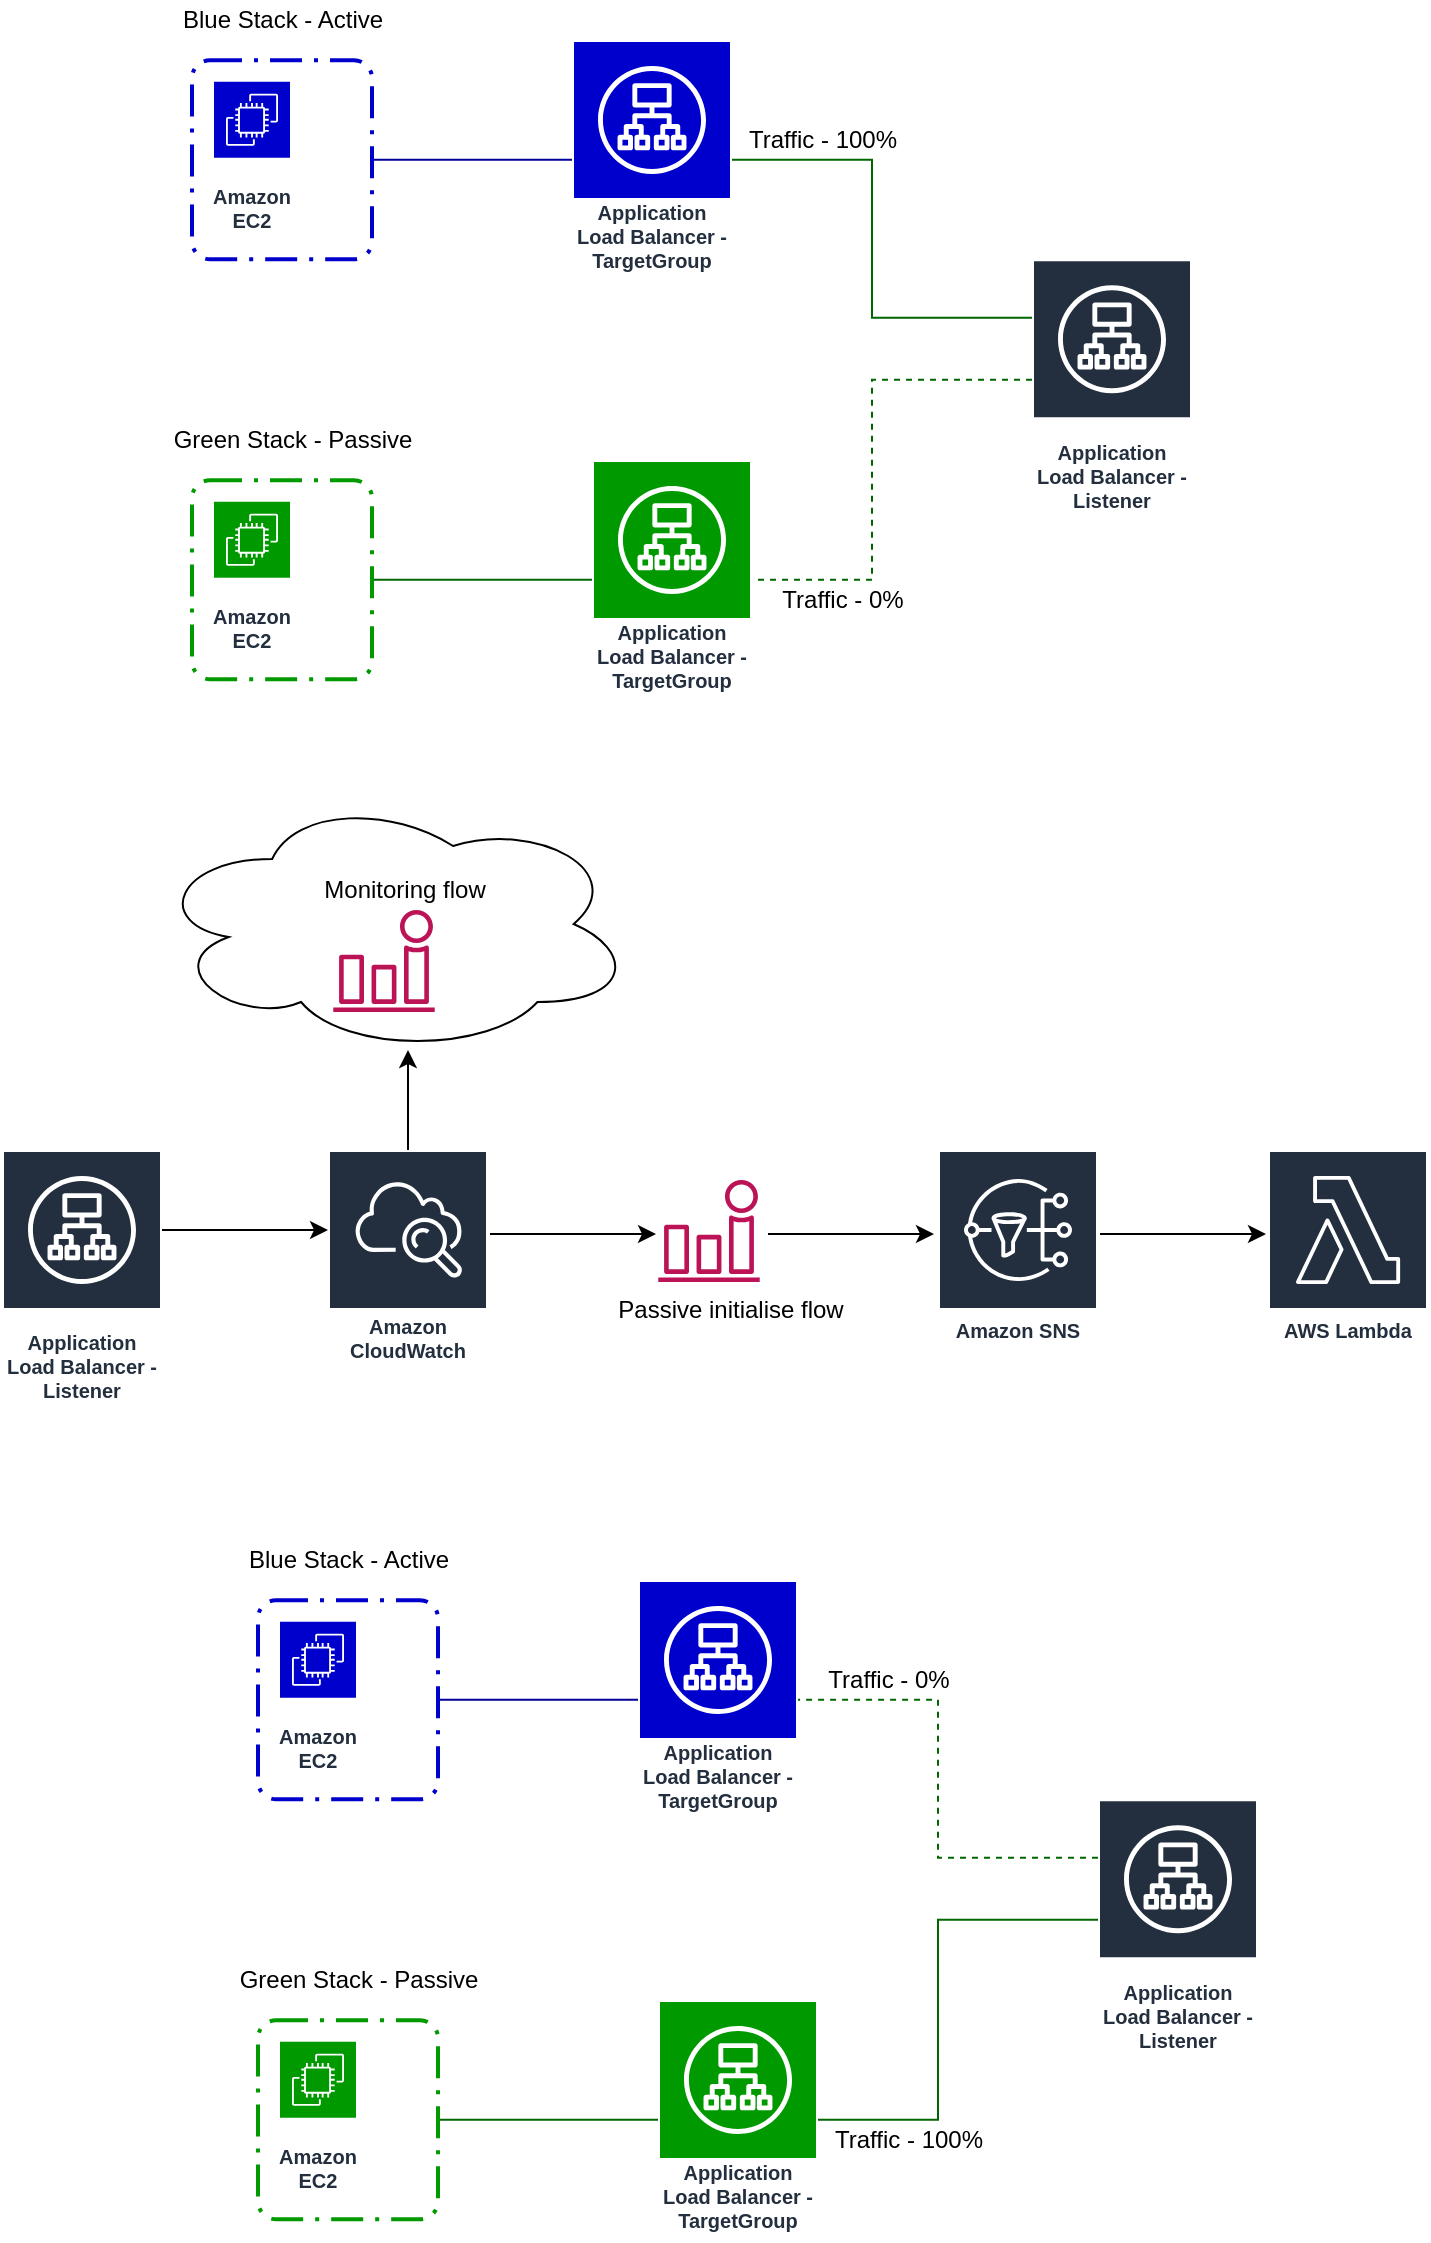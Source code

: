 <mxfile version="14.7.0" type="device"><diagram id="_zNL08Ar5GhDH79yzFBx" name="Page-1"><mxGraphModel dx="599" dy="801" grid="1" gridSize="10" guides="1" tooltips="1" connect="1" arrows="1" fold="1" page="1" pageScale="1" pageWidth="827" pageHeight="1169" math="0" shadow="0"><root><mxCell id="0"/><mxCell id="1" parent="0"/><mxCell id="5ugOmkxKQg_o27CPVosw-7" value="Amazon EC2" style="outlineConnect=0;fontColor=#232F3E;gradientColor=none;strokeColor=#ffffff;dashed=0;verticalLabelPosition=middle;verticalAlign=bottom;align=center;html=1;whiteSpace=wrap;fontSize=10;fontStyle=1;spacing=3;shape=mxgraph.aws4.productIcon;prIcon=mxgraph.aws4.ec2;fillColor=#0000CC;" vertex="1" parent="1"><mxGeometry x="982" y="59.87" width="40" height="80" as="geometry"/></mxCell><mxCell id="5ugOmkxKQg_o27CPVosw-18" style="edgeStyle=orthogonalEdgeStyle;rounded=0;orthogonalLoop=1;jettySize=auto;html=1;exitX=1;exitY=0.5;exitDx=0;exitDy=0;strokeColor=#000099;endArrow=none;endFill=0;" edge="1" parent="1" source="5ugOmkxKQg_o27CPVosw-8" target="5ugOmkxKQg_o27CPVosw-11"><mxGeometry relative="1" as="geometry"/></mxCell><mxCell id="5ugOmkxKQg_o27CPVosw-8" value="" style="rounded=1;arcSize=10;dashed=1;fillColor=none;gradientColor=none;dashPattern=8 3 1 3;strokeWidth=2;strokeColor=#0000CC;" vertex="1" parent="1"><mxGeometry x="972" y="50.12" width="90" height="99.5" as="geometry"/></mxCell><mxCell id="5ugOmkxKQg_o27CPVosw-20" style="edgeStyle=orthogonalEdgeStyle;rounded=0;orthogonalLoop=1;jettySize=auto;html=1;endArrow=none;endFill=0;strokeColor=#006600;dashed=1;" edge="1" parent="1" source="5ugOmkxKQg_o27CPVosw-9" target="5ugOmkxKQg_o27CPVosw-15"><mxGeometry relative="1" as="geometry"><mxPoint x="1382" y="214.87" as="sourcePoint"/><Array as="points"><mxPoint x="1312" y="209.87"/><mxPoint x="1312" y="309.87"/></Array></mxGeometry></mxCell><mxCell id="5ugOmkxKQg_o27CPVosw-9" value="Application Load Balancer - Listener" style="outlineConnect=0;fontColor=#232F3E;gradientColor=none;strokeColor=#ffffff;fillColor=#232F3E;dashed=0;verticalLabelPosition=middle;verticalAlign=bottom;align=center;html=1;whiteSpace=wrap;fontSize=10;fontStyle=1;spacing=3;shape=mxgraph.aws4.productIcon;prIcon=mxgraph.aws4.application_load_balancer;" vertex="1" parent="1"><mxGeometry x="1392" y="149.62" width="80" height="130.25" as="geometry"/></mxCell><mxCell id="5ugOmkxKQg_o27CPVosw-11" value="Application Load Balancer - TargetGroup" style="outlineConnect=0;fontColor=#232F3E;gradientColor=none;strokeColor=#ffffff;dashed=0;verticalLabelPosition=middle;verticalAlign=bottom;align=center;html=1;whiteSpace=wrap;fontSize=10;fontStyle=1;spacing=3;shape=mxgraph.aws4.productIcon;prIcon=mxgraph.aws4.application_load_balancer;fillColor=#0000CC;" vertex="1" parent="1"><mxGeometry x="1162" y="40.0" width="80" height="119.75" as="geometry"/></mxCell><mxCell id="5ugOmkxKQg_o27CPVosw-13" value="Amazon EC2" style="outlineConnect=0;fontColor=#232F3E;gradientColor=none;strokeColor=#ffffff;dashed=0;verticalLabelPosition=middle;verticalAlign=bottom;align=center;html=1;whiteSpace=wrap;fontSize=10;fontStyle=1;spacing=3;shape=mxgraph.aws4.productIcon;prIcon=mxgraph.aws4.ec2;fillColor=#009900;" vertex="1" parent="1"><mxGeometry x="982" y="269.87" width="40" height="80" as="geometry"/></mxCell><mxCell id="5ugOmkxKQg_o27CPVosw-19" style="edgeStyle=orthogonalEdgeStyle;rounded=0;orthogonalLoop=1;jettySize=auto;html=1;exitX=1;exitY=0.5;exitDx=0;exitDy=0;endArrow=none;endFill=0;strokeColor=#006600;" edge="1" parent="1" source="5ugOmkxKQg_o27CPVosw-14" target="5ugOmkxKQg_o27CPVosw-15"><mxGeometry relative="1" as="geometry"/></mxCell><mxCell id="5ugOmkxKQg_o27CPVosw-14" value="" style="rounded=1;arcSize=10;dashed=1;fillColor=none;gradientColor=none;dashPattern=8 3 1 3;strokeWidth=2;strokeColor=#009900;" vertex="1" parent="1"><mxGeometry x="972" y="260.12" width="90" height="99.5" as="geometry"/></mxCell><mxCell id="5ugOmkxKQg_o27CPVosw-15" value="Application Load Balancer - TargetGroup" style="outlineConnect=0;fontColor=#232F3E;gradientColor=none;strokeColor=#ffffff;dashed=0;verticalLabelPosition=middle;verticalAlign=bottom;align=center;html=1;whiteSpace=wrap;fontSize=10;fontStyle=1;spacing=3;shape=mxgraph.aws4.productIcon;prIcon=mxgraph.aws4.application_load_balancer;fillColor=#009900;" vertex="1" parent="1"><mxGeometry x="1172" y="249.99" width="80" height="119.75" as="geometry"/></mxCell><mxCell id="5ugOmkxKQg_o27CPVosw-21" style="edgeStyle=orthogonalEdgeStyle;rounded=0;orthogonalLoop=1;jettySize=auto;html=1;endArrow=none;endFill=0;strokeColor=#006600;" edge="1" parent="1" target="5ugOmkxKQg_o27CPVosw-11"><mxGeometry relative="1" as="geometry"><mxPoint x="1392" y="178.87" as="sourcePoint"/><mxPoint x="1262" y="28.87" as="targetPoint"/><Array as="points"><mxPoint x="1312" y="178.87"/><mxPoint x="1312" y="99.87"/></Array></mxGeometry></mxCell><mxCell id="5ugOmkxKQg_o27CPVosw-22" value="Traffic - 100%" style="text;html=1;resizable=0;autosize=1;align=center;verticalAlign=middle;points=[];fillColor=none;strokeColor=none;rounded=0;" vertex="1" parent="1"><mxGeometry x="1242" y="79.87" width="90" height="20" as="geometry"/></mxCell><mxCell id="5ugOmkxKQg_o27CPVosw-23" value="Traffic - 0%" style="text;html=1;resizable=0;autosize=1;align=center;verticalAlign=middle;points=[];fillColor=none;strokeColor=none;rounded=0;" vertex="1" parent="1"><mxGeometry x="1257" y="309.87" width="80" height="20" as="geometry"/></mxCell><mxCell id="5ugOmkxKQg_o27CPVosw-24" value="Blue Stack - Active" style="text;html=1;resizable=0;autosize=1;align=center;verticalAlign=middle;points=[];fillColor=none;strokeColor=none;rounded=0;" vertex="1" parent="1"><mxGeometry x="957" y="20.0" width="120" height="20" as="geometry"/></mxCell><mxCell id="5ugOmkxKQg_o27CPVosw-25" value="Green Stack - Passive" style="text;html=1;resizable=0;autosize=1;align=center;verticalAlign=middle;points=[];fillColor=none;strokeColor=none;rounded=0;" vertex="1" parent="1"><mxGeometry x="957" y="229.99" width="130" height="20" as="geometry"/></mxCell><mxCell id="5ugOmkxKQg_o27CPVosw-26" value="Amazon EC2" style="outlineConnect=0;fontColor=#232F3E;gradientColor=none;strokeColor=#ffffff;dashed=0;verticalLabelPosition=middle;verticalAlign=bottom;align=center;html=1;whiteSpace=wrap;fontSize=10;fontStyle=1;spacing=3;shape=mxgraph.aws4.productIcon;prIcon=mxgraph.aws4.ec2;fillColor=#0000CC;" vertex="1" parent="1"><mxGeometry x="1015" y="829.87" width="40" height="80" as="geometry"/></mxCell><mxCell id="5ugOmkxKQg_o27CPVosw-27" style="edgeStyle=orthogonalEdgeStyle;rounded=0;orthogonalLoop=1;jettySize=auto;html=1;exitX=1;exitY=0.5;exitDx=0;exitDy=0;strokeColor=#000099;endArrow=none;endFill=0;" edge="1" parent="1" source="5ugOmkxKQg_o27CPVosw-28" target="5ugOmkxKQg_o27CPVosw-31"><mxGeometry relative="1" as="geometry"/></mxCell><mxCell id="5ugOmkxKQg_o27CPVosw-28" value="" style="rounded=1;arcSize=10;dashed=1;fillColor=none;gradientColor=none;dashPattern=8 3 1 3;strokeWidth=2;strokeColor=#0000CC;" vertex="1" parent="1"><mxGeometry x="1005" y="820.12" width="90" height="99.5" as="geometry"/></mxCell><mxCell id="5ugOmkxKQg_o27CPVosw-29" style="edgeStyle=orthogonalEdgeStyle;rounded=0;orthogonalLoop=1;jettySize=auto;html=1;endArrow=none;endFill=0;strokeColor=#006600;" edge="1" parent="1" source="5ugOmkxKQg_o27CPVosw-30" target="5ugOmkxKQg_o27CPVosw-35"><mxGeometry relative="1" as="geometry"><mxPoint x="1415" y="984.87" as="sourcePoint"/><Array as="points"><mxPoint x="1345" y="979.87"/><mxPoint x="1345" y="1079.87"/></Array></mxGeometry></mxCell><mxCell id="5ugOmkxKQg_o27CPVosw-30" value="Application Load Balancer - Listener" style="outlineConnect=0;fontColor=#232F3E;gradientColor=none;strokeColor=#ffffff;fillColor=#232F3E;dashed=0;verticalLabelPosition=middle;verticalAlign=bottom;align=center;html=1;whiteSpace=wrap;fontSize=10;fontStyle=1;spacing=3;shape=mxgraph.aws4.productIcon;prIcon=mxgraph.aws4.application_load_balancer;" vertex="1" parent="1"><mxGeometry x="1425" y="919.62" width="80" height="130.25" as="geometry"/></mxCell><mxCell id="5ugOmkxKQg_o27CPVosw-31" value="Application Load Balancer - TargetGroup" style="outlineConnect=0;fontColor=#232F3E;gradientColor=none;strokeColor=#ffffff;dashed=0;verticalLabelPosition=middle;verticalAlign=bottom;align=center;html=1;whiteSpace=wrap;fontSize=10;fontStyle=1;spacing=3;shape=mxgraph.aws4.productIcon;prIcon=mxgraph.aws4.application_load_balancer;fillColor=#0000CC;" vertex="1" parent="1"><mxGeometry x="1195" y="810" width="80" height="119.75" as="geometry"/></mxCell><mxCell id="5ugOmkxKQg_o27CPVosw-32" value="Amazon EC2" style="outlineConnect=0;fontColor=#232F3E;gradientColor=none;strokeColor=#ffffff;dashed=0;verticalLabelPosition=middle;verticalAlign=bottom;align=center;html=1;whiteSpace=wrap;fontSize=10;fontStyle=1;spacing=3;shape=mxgraph.aws4.productIcon;prIcon=mxgraph.aws4.ec2;fillColor=#009900;" vertex="1" parent="1"><mxGeometry x="1015" y="1039.87" width="40" height="80" as="geometry"/></mxCell><mxCell id="5ugOmkxKQg_o27CPVosw-33" style="edgeStyle=orthogonalEdgeStyle;rounded=0;orthogonalLoop=1;jettySize=auto;html=1;exitX=1;exitY=0.5;exitDx=0;exitDy=0;endArrow=none;endFill=0;strokeColor=#006600;" edge="1" parent="1" source="5ugOmkxKQg_o27CPVosw-34" target="5ugOmkxKQg_o27CPVosw-35"><mxGeometry relative="1" as="geometry"/></mxCell><mxCell id="5ugOmkxKQg_o27CPVosw-34" value="" style="rounded=1;arcSize=10;dashed=1;fillColor=none;gradientColor=none;dashPattern=8 3 1 3;strokeWidth=2;strokeColor=#009900;" vertex="1" parent="1"><mxGeometry x="1005" y="1030.12" width="90" height="99.5" as="geometry"/></mxCell><mxCell id="5ugOmkxKQg_o27CPVosw-35" value="Application Load Balancer - TargetGroup" style="outlineConnect=0;fontColor=#232F3E;gradientColor=none;strokeColor=#ffffff;dashed=0;verticalLabelPosition=middle;verticalAlign=bottom;align=center;html=1;whiteSpace=wrap;fontSize=10;fontStyle=1;spacing=3;shape=mxgraph.aws4.productIcon;prIcon=mxgraph.aws4.application_load_balancer;fillColor=#009900;" vertex="1" parent="1"><mxGeometry x="1205" y="1019.99" width="80" height="119.75" as="geometry"/></mxCell><mxCell id="5ugOmkxKQg_o27CPVosw-36" style="edgeStyle=orthogonalEdgeStyle;rounded=0;orthogonalLoop=1;jettySize=auto;html=1;endArrow=none;endFill=0;strokeColor=#006600;dashed=1;" edge="1" parent="1" target="5ugOmkxKQg_o27CPVosw-31"><mxGeometry relative="1" as="geometry"><mxPoint x="1425" y="948.87" as="sourcePoint"/><mxPoint x="1295" y="798.87" as="targetPoint"/><Array as="points"><mxPoint x="1345" y="948.87"/><mxPoint x="1345" y="869.87"/></Array></mxGeometry></mxCell><mxCell id="5ugOmkxKQg_o27CPVosw-37" value="Traffic - 0%" style="text;html=1;resizable=0;autosize=1;align=center;verticalAlign=middle;points=[];fillColor=none;strokeColor=none;rounded=0;" vertex="1" parent="1"><mxGeometry x="1280" y="849.87" width="80" height="20" as="geometry"/></mxCell><mxCell id="5ugOmkxKQg_o27CPVosw-38" value="Traffic - 100%" style="text;html=1;resizable=0;autosize=1;align=center;verticalAlign=middle;points=[];fillColor=none;strokeColor=none;rounded=0;" vertex="1" parent="1"><mxGeometry x="1285" y="1079.87" width="90" height="20" as="geometry"/></mxCell><mxCell id="5ugOmkxKQg_o27CPVosw-39" value="Blue Stack - Active" style="text;html=1;resizable=0;autosize=1;align=center;verticalAlign=middle;points=[];fillColor=none;strokeColor=none;rounded=0;" vertex="1" parent="1"><mxGeometry x="990" y="790" width="120" height="20" as="geometry"/></mxCell><mxCell id="5ugOmkxKQg_o27CPVosw-40" value="Green Stack - Passive" style="text;html=1;resizable=0;autosize=1;align=center;verticalAlign=middle;points=[];fillColor=none;strokeColor=none;rounded=0;" vertex="1" parent="1"><mxGeometry x="990" y="999.99" width="130" height="20" as="geometry"/></mxCell><mxCell id="5ugOmkxKQg_o27CPVosw-41" value="Application Load Balancer - Listener" style="outlineConnect=0;fontColor=#232F3E;gradientColor=none;strokeColor=#ffffff;fillColor=#232F3E;dashed=0;verticalLabelPosition=middle;verticalAlign=bottom;align=center;html=1;whiteSpace=wrap;fontSize=10;fontStyle=1;spacing=3;shape=mxgraph.aws4.productIcon;prIcon=mxgraph.aws4.application_load_balancer;" vertex="1" parent="1"><mxGeometry x="877" y="595" width="80" height="130.25" as="geometry"/></mxCell><mxCell id="5ugOmkxKQg_o27CPVosw-42" value="Amazon CloudWatch" style="outlineConnect=0;fontColor=#232F3E;gradientColor=none;strokeColor=#ffffff;fillColor=#232F3E;dashed=0;verticalLabelPosition=middle;verticalAlign=bottom;align=center;html=1;whiteSpace=wrap;fontSize=10;fontStyle=1;spacing=3;shape=mxgraph.aws4.productIcon;prIcon=mxgraph.aws4.cloudwatch;" vertex="1" parent="1"><mxGeometry x="1040" y="595" width="80" height="110" as="geometry"/></mxCell><mxCell id="5ugOmkxKQg_o27CPVosw-43" value="Amazon SNS" style="outlineConnect=0;fontColor=#232F3E;gradientColor=none;strokeColor=#ffffff;fillColor=#232F3E;dashed=0;verticalLabelPosition=middle;verticalAlign=bottom;align=center;html=1;whiteSpace=wrap;fontSize=10;fontStyle=1;spacing=3;shape=mxgraph.aws4.productIcon;prIcon=mxgraph.aws4.sns;" vertex="1" parent="1"><mxGeometry x="1345" y="595" width="80" height="100" as="geometry"/></mxCell><mxCell id="5ugOmkxKQg_o27CPVosw-44" value="AWS Lambda" style="outlineConnect=0;fontColor=#232F3E;gradientColor=none;strokeColor=#ffffff;fillColor=#232F3E;dashed=0;verticalLabelPosition=middle;verticalAlign=bottom;align=center;html=1;whiteSpace=wrap;fontSize=10;fontStyle=1;spacing=3;shape=mxgraph.aws4.productIcon;prIcon=mxgraph.aws4.lambda;" vertex="1" parent="1"><mxGeometry x="1510" y="595" width="80" height="100" as="geometry"/></mxCell><mxCell id="5ugOmkxKQg_o27CPVosw-45" value="" style="outlineConnect=0;fontColor=#232F3E;gradientColor=none;fillColor=#BC1356;strokeColor=none;dashed=0;verticalLabelPosition=bottom;verticalAlign=top;align=center;html=1;fontSize=12;fontStyle=0;aspect=fixed;pointerEvents=1;shape=mxgraph.aws4.alarm;" vertex="1" parent="1"><mxGeometry x="1042.5" y="475" width="51" height="51" as="geometry"/></mxCell><mxCell id="5ugOmkxKQg_o27CPVosw-47" value="Monitoring flow" style="text;html=1;resizable=0;autosize=1;align=center;verticalAlign=middle;points=[];fillColor=none;strokeColor=none;rounded=0;" vertex="1" parent="1"><mxGeometry x="1028" y="455" width="100" height="20" as="geometry"/></mxCell><mxCell id="5ugOmkxKQg_o27CPVosw-49" value="" style="outlineConnect=0;fontColor=#232F3E;gradientColor=none;fillColor=#BC1356;strokeColor=none;dashed=0;verticalLabelPosition=bottom;verticalAlign=top;align=center;html=1;fontSize=12;fontStyle=0;aspect=fixed;pointerEvents=1;shape=mxgraph.aws4.alarm;" vertex="1" parent="1"><mxGeometry x="1205" y="610" width="51" height="51" as="geometry"/></mxCell><mxCell id="5ugOmkxKQg_o27CPVosw-50" value="Passive initialise flow" style="text;html=1;resizable=0;autosize=1;align=center;verticalAlign=middle;points=[];fillColor=none;strokeColor=none;rounded=0;" vertex="1" parent="1"><mxGeometry x="1176" y="665" width="130" height="20" as="geometry"/></mxCell><mxCell id="5ugOmkxKQg_o27CPVosw-56" style="edgeStyle=orthogonalEdgeStyle;rounded=0;orthogonalLoop=1;jettySize=auto;html=1;exitX=1;exitY=0.5;exitDx=0;exitDy=0;endArrow=classic;endFill=1;" edge="1" parent="1"><mxGeometry relative="1" as="geometry"><mxPoint x="957" y="635.0" as="sourcePoint"/><mxPoint x="1040" y="635" as="targetPoint"/><Array as="points"><mxPoint x="957" y="635.13"/></Array></mxGeometry></mxCell><mxCell id="5ugOmkxKQg_o27CPVosw-58" style="edgeStyle=orthogonalEdgeStyle;rounded=0;orthogonalLoop=1;jettySize=auto;html=1;exitX=1;exitY=0.5;exitDx=0;exitDy=0;endArrow=classic;endFill=1;" edge="1" parent="1"><mxGeometry relative="1" as="geometry"><mxPoint x="1121" y="637" as="sourcePoint"/><mxPoint x="1204" y="637" as="targetPoint"/><Array as="points"><mxPoint x="1194" y="637"/><mxPoint x="1194" y="637"/></Array></mxGeometry></mxCell><mxCell id="5ugOmkxKQg_o27CPVosw-59" style="edgeStyle=orthogonalEdgeStyle;rounded=0;orthogonalLoop=1;jettySize=auto;html=1;exitX=1;exitY=0.5;exitDx=0;exitDy=0;endArrow=classic;endFill=1;" edge="1" parent="1"><mxGeometry relative="1" as="geometry"><mxPoint x="1260" y="637" as="sourcePoint"/><mxPoint x="1343" y="637" as="targetPoint"/><Array as="points"><mxPoint x="1333" y="637"/><mxPoint x="1333" y="637"/></Array></mxGeometry></mxCell><mxCell id="5ugOmkxKQg_o27CPVosw-60" style="edgeStyle=orthogonalEdgeStyle;rounded=0;orthogonalLoop=1;jettySize=auto;html=1;exitX=1;exitY=0.5;exitDx=0;exitDy=0;endArrow=classic;endFill=1;" edge="1" parent="1"><mxGeometry relative="1" as="geometry"><mxPoint x="1426" y="637" as="sourcePoint"/><mxPoint x="1509" y="637" as="targetPoint"/><Array as="points"><mxPoint x="1499" y="637"/><mxPoint x="1499" y="637"/></Array></mxGeometry></mxCell><mxCell id="5ugOmkxKQg_o27CPVosw-62" value="" style="ellipse;shape=cloud;whiteSpace=wrap;html=1;fillColor=none;" vertex="1" parent="1"><mxGeometry x="951.75" y="417" width="241.25" height="130" as="geometry"/></mxCell><mxCell id="5ugOmkxKQg_o27CPVosw-64" value="" style="endArrow=classic;html=1;strokeColor=#000000;endFill=1;" edge="1" parent="1"><mxGeometry width="50" height="50" relative="1" as="geometry"><mxPoint x="1080" y="595" as="sourcePoint"/><mxPoint x="1080" y="545" as="targetPoint"/></mxGeometry></mxCell></root></mxGraphModel></diagram></mxfile>
